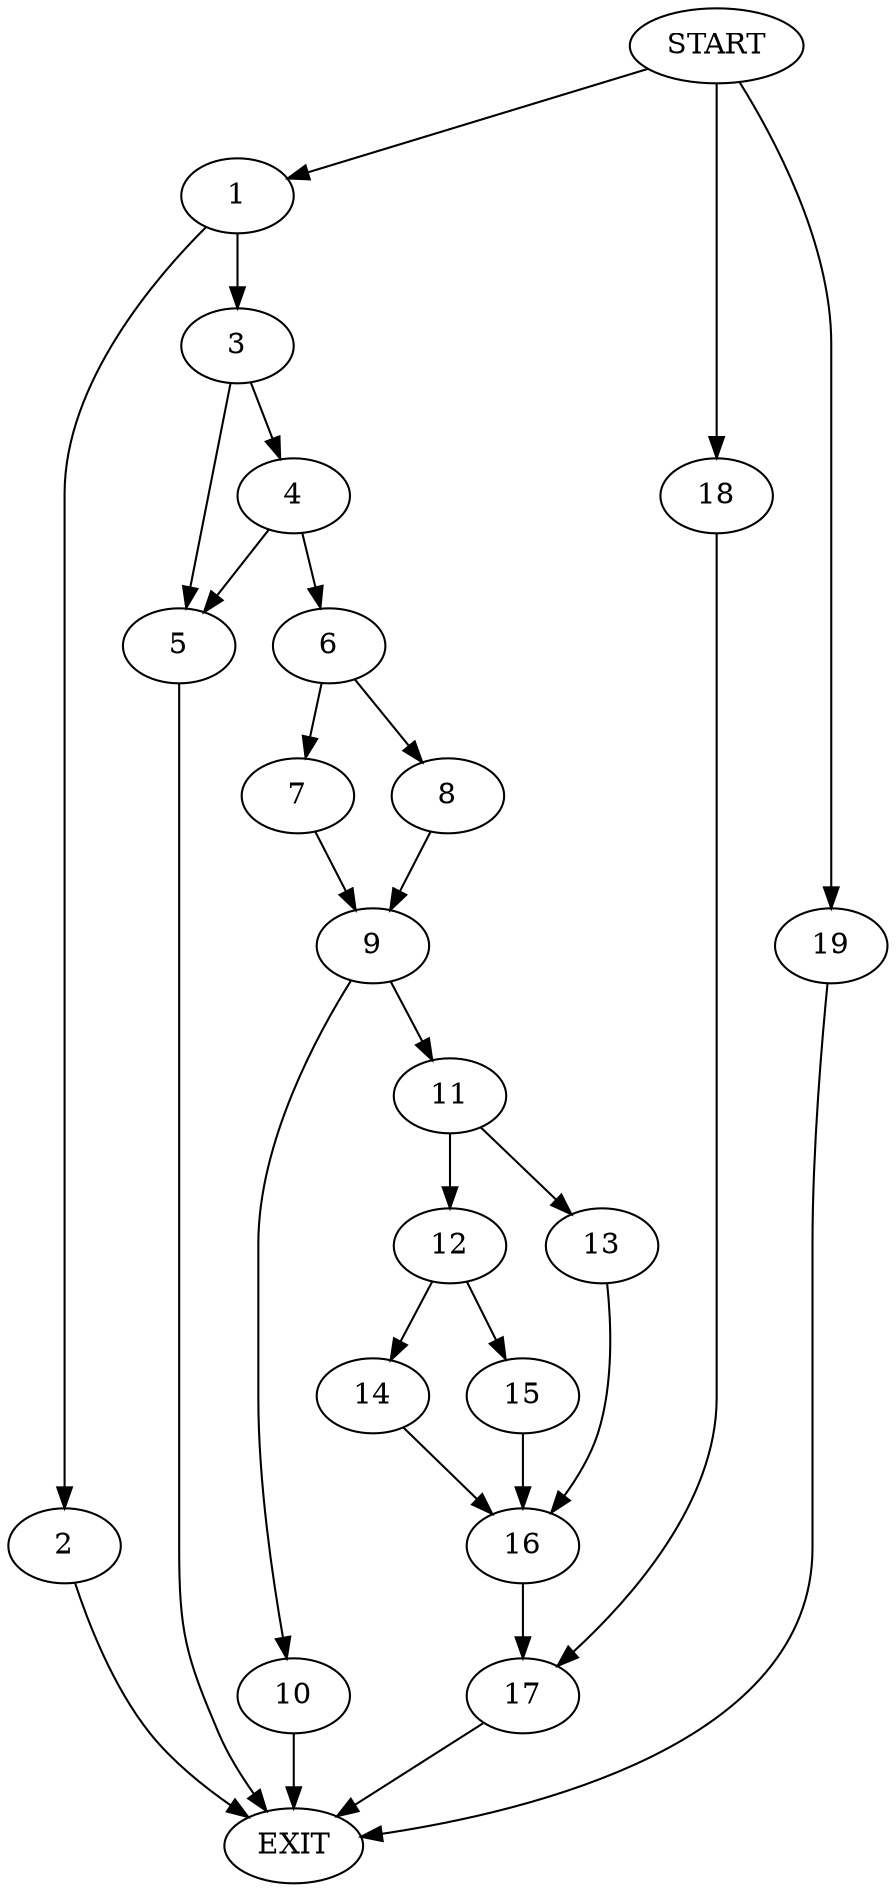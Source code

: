digraph {
0 [label="START"]
20 [label="EXIT"]
0 -> 1
1 -> 2
1 -> 3
2 -> 20
3 -> 4
3 -> 5
5 -> 20
4 -> 6
4 -> 5
6 -> 7
6 -> 8
7 -> 9
8 -> 9
9 -> 10
9 -> 11
11 -> 12
11 -> 13
10 -> 20
12 -> 14
12 -> 15
13 -> 16
16 -> 17
15 -> 16
14 -> 16
17 -> 20
0 -> 18
18 -> 17
0 -> 19
19 -> 20
}
